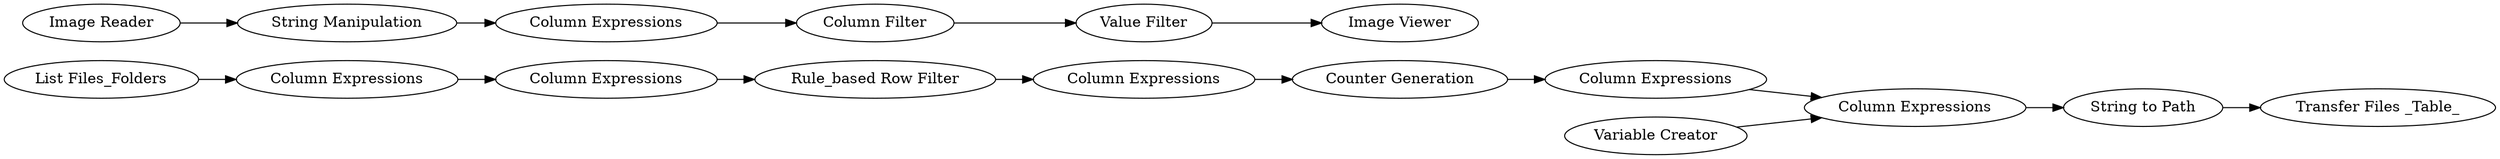 digraph {
	30 [label="List Files_Folders"]
	32 [label="Column Expressions"]
	33 [label="Column Expressions"]
	34 [label="Rule_based Row Filter"]
	35 [label="Column Expressions"]
	36 [label="Counter Generation"]
	37 [label="Column Expressions"]
	38 [label="Column Expressions"]
	40 [label="String to Path"]
	41 [label="Transfer Files _Table_"]
	42 [label="Image Viewer"]
	43 [label="Image Reader"]
	44 [label="String Manipulation"]
	45 [label="Column Expressions"]
	49 [label="Column Filter"]
	51 [label="Variable Creator"]
	54 [label="Value Filter"]
	30 -> 32
	32 -> 33
	33 -> 34
	34 -> 35
	35 -> 36
	36 -> 37
	37 -> 38
	38 -> 40
	40 -> 41
	43 -> 44
	44 -> 45
	45 -> 49
	49 -> 54
	51 -> 38
	54 -> 42
	rankdir=LR
}
